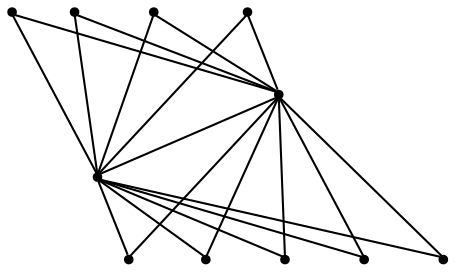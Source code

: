 graph {
  node [shape=point,comment="{\"directed\":false,\"doi\":\"10.1007/978-3-030-92931-2_25\",\"figure\":\"4\"}"]

  v0 [pos="1320.2071490815347,1051.0429737987688"]
  v1 [pos="572.3297313932858,1175.6852846743348"]
  v2 [pos="572.3297313932858,926.396609211256"]
  v3 [pos="1070.915418383658,1051.0429737987688"]
  v4 [pos="821.6236082002595,1051.0429737987688"]
  v5 [pos="696.9746031731975,1051.0429737987688"]
  v6 [pos="323.0400037305668,1051.0429737987688"]
  v7 [pos="1195.5603060606743,1051.0429737987688"]
  v8 [pos="946.2684799801712,1051.0429737987688"]
  v9 [pos="1444.8520208614461,1051.0429737987688"]
  v10 [pos="447.68485961337404,1051.0429737987688"]

  v0 -- v1 [id="-1",pos="1320.2071490815347,1051.0429737987688 572.3297313932858,1175.6852846743348 572.3297313932858,1175.6852846743348 572.3297313932858,1175.6852846743348"]
  v10 -- v1 [id="-2",pos="447.68485961337404,1051.0429737987688 572.3297313932858,1175.6852846743348 572.3297313932858,1175.6852846743348 572.3297313932858,1175.6852846743348"]
  v10 -- v2 [id="-3",pos="447.68485961337404,1051.0429737987688 572.3297313932858,926.396609211256 572.3297313932858,926.396609211256 572.3297313932858,926.396609211256"]
  v1 -- v9 [id="-4",pos="572.3297313932858,1175.6852846743348 1444.8520208614461,1051.0429737987688 1444.8520208614461,1051.0429737987688 1444.8520208614461,1051.0429737987688"]
  v1 -- v8 [id="-5",pos="572.3297313932858,1175.6852846743348 946.2684799801712,1051.0429737987688 946.2684799801712,1051.0429737987688 946.2684799801712,1051.0429737987688"]
  v1 -- v7 [id="-6",pos="572.3297313932858,1175.6852846743348 1195.5603060606743,1051.0429737987688 1195.5603060606743,1051.0429737987688 1195.5603060606743,1051.0429737987688"]
  v1 -- v6 [id="-7",pos="572.3297313932858,1175.6852846743348 323.0400037305668,1051.0429737987688 323.0400037305668,1051.0429737987688 323.0400037305668,1051.0429737987688"]
  v1 -- v2 [id="-8",pos="572.3297313932858,1175.6852846743348 572.3297313932858,926.396609211256 572.3297313932858,926.396609211256 572.3297313932858,926.396609211256"]
  v2 -- v9 [id="-9",pos="572.3297313932858,926.396609211256 1444.8520208614461,1051.0429737987688 1444.8520208614461,1051.0429737987688 1444.8520208614461,1051.0429737987688"]
  v2 -- v8 [id="-10",pos="572.3297313932858,926.396609211256 946.2684799801712,1051.0429737987688 946.2684799801712,1051.0429737987688 946.2684799801712,1051.0429737987688"]
  v2 -- v7 [id="-11",pos="572.3297313932858,926.396609211256 1195.5603060606743,1051.0429737987688 1195.5603060606743,1051.0429737987688 1195.5603060606743,1051.0429737987688"]
  v2 -- v6 [id="-12",pos="572.3297313932858,926.396609211256 323.0400037305668,1051.0429737987688 323.0400037305668,1051.0429737987688 323.0400037305668,1051.0429737987688"]
  v2 -- v5 [id="-13",pos="572.3297313932858,926.396609211256 696.9746031731975,1051.0429737987688 696.9746031731975,1051.0429737987688 696.9746031731975,1051.0429737987688"]
  v5 -- v1 [id="-14",pos="696.9746031731975,1051.0429737987688 572.3297313932858,1175.6852846743348 572.3297313932858,1175.6852846743348 572.3297313932858,1175.6852846743348"]
  v4 -- v2 [id="-15",pos="821.6236082002595,1051.0429737987688 572.3297313932858,926.396609211256 572.3297313932858,926.396609211256 572.3297313932858,926.396609211256"]
  v4 -- v1 [id="-16",pos="821.6236082002595,1051.0429737987688 572.3297313932858,1175.6852846743348 572.3297313932858,1175.6852846743348 572.3297313932858,1175.6852846743348"]
  v3 -- v2 [id="-17",pos="1070.915418383658,1051.0429737987688 572.3297313932858,926.396609211256 572.3297313932858,926.396609211256 572.3297313932858,926.396609211256"]
  v3 -- v1 [id="-18",pos="1070.915418383658,1051.0429737987688 572.3297313932858,1175.6852846743348 572.3297313932858,1175.6852846743348 572.3297313932858,1175.6852846743348"]
  v0 -- v2 [id="-19",pos="1320.2071490815347,1051.0429737987688 572.3297313932858,926.396609211256 572.3297313932858,926.396609211256 572.3297313932858,926.396609211256"]
}